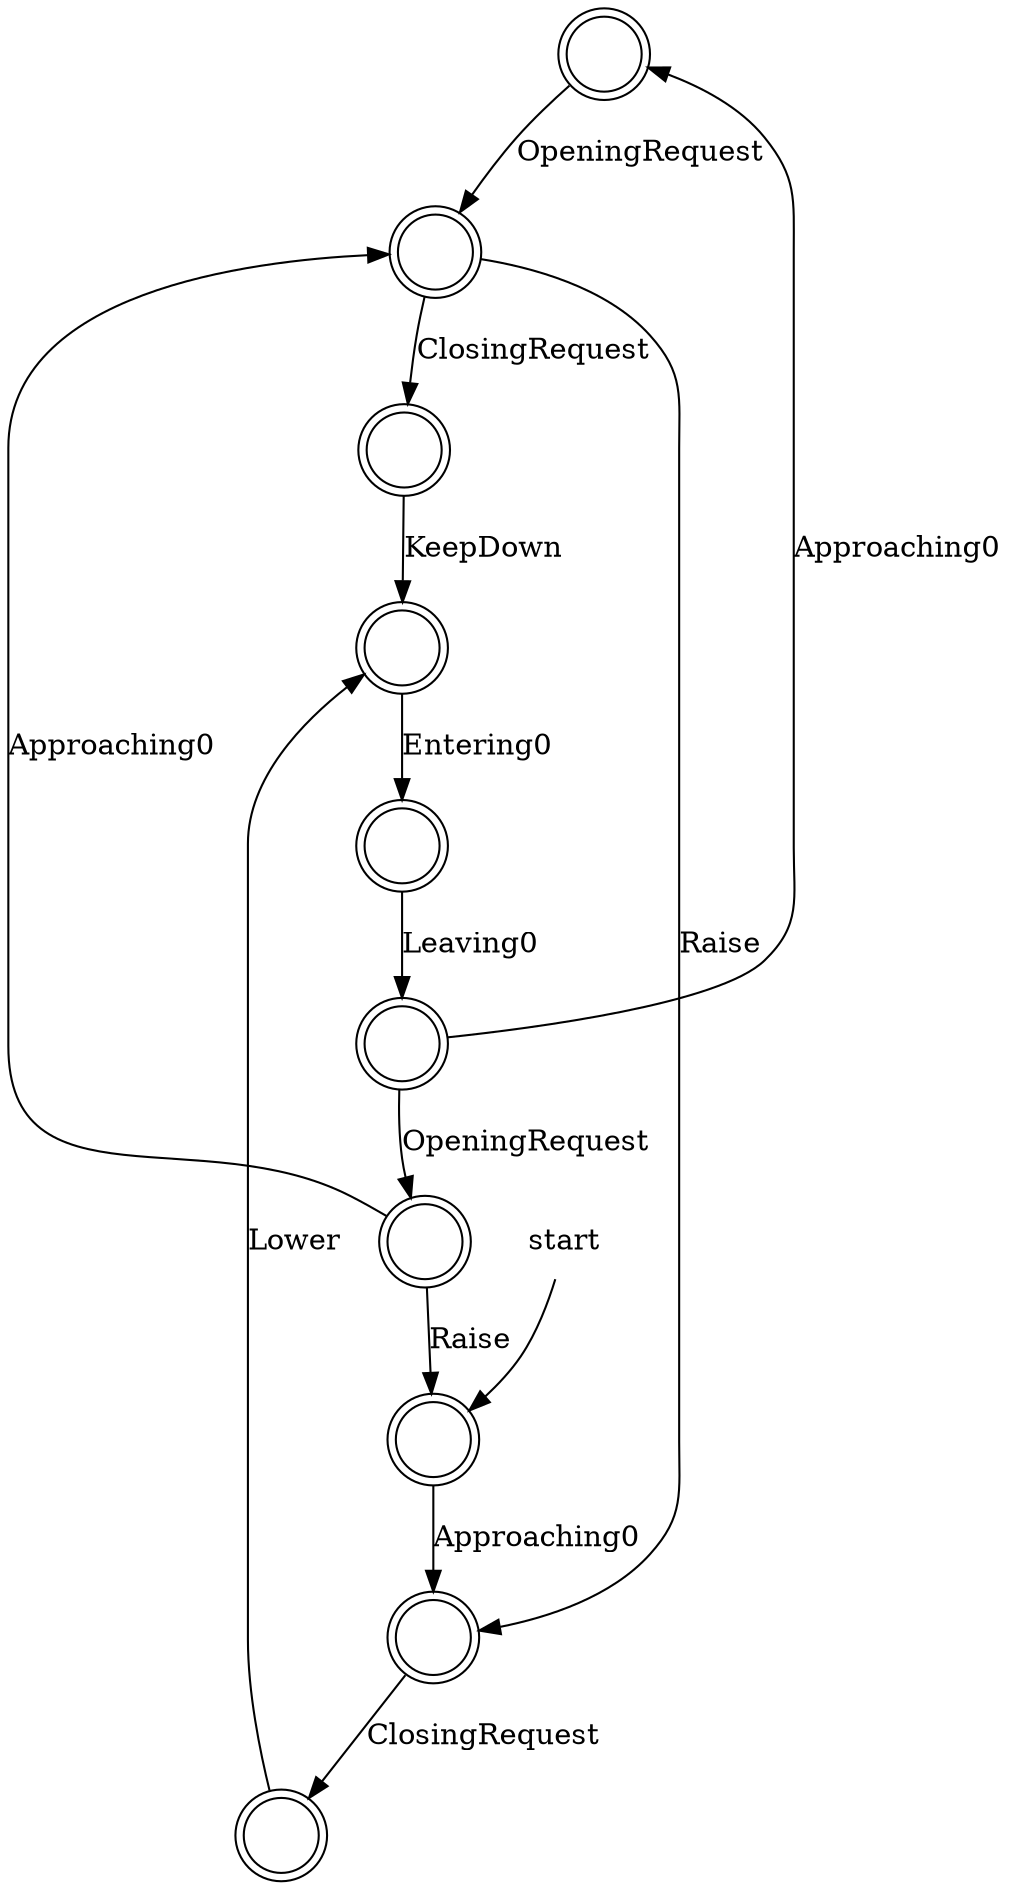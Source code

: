 digraph lc_pn_check {
  0 [shape=doublecircle label="" ]
  1 [shape=doublecircle label="" ]
  2 [shape=doublecircle label="" ]
  3 [shape=doublecircle label="" ]
  4 [shape=doublecircle label="" ]
  5 [shape=doublecircle label="" ]
  6 [shape=doublecircle label="" ]
  7 [shape=doublecircle label="" ]
  8 [shape=doublecircle label="" ]
  9 [shape=doublecircle label="" ]
  -1 [shape=none label="start" ]
  0 -> 8 [label="OpeningRequest"]
  1 -> 0 [label="Approaching0"]
  1 -> 6 [label="OpeningRequest"]
  2 -> 1 [label="Leaving0"]
  3 -> 2 [label="Entering0"]
  4 -> 3 [label="Lower"]
  5 -> 3 [label="KeepDown"]
  6 -> 8 [label="Approaching0"]
  6 -> 9 [label="Raise"]
  7 -> 4 [label="ClosingRequest"]
  8 -> 5 [label="ClosingRequest"]
  8 -> 7 [label="Raise"]
  9 -> 7 [label="Approaching0"]
  -1 -> 9 [label=""]
}
